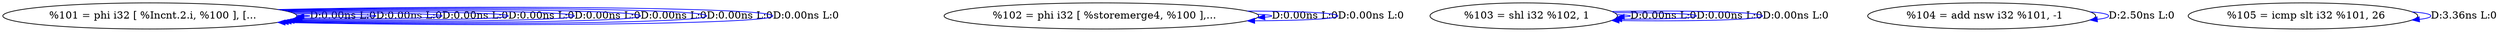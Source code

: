 digraph {
Node0x30697b0[label="  %101 = phi i32 [ %Incnt.2.i, %100 ], [..."];
Node0x30697b0 -> Node0x30697b0[label="D:0.00ns L:0",color=blue];
Node0x30697b0 -> Node0x30697b0[label="D:0.00ns L:0",color=blue];
Node0x30697b0 -> Node0x30697b0[label="D:0.00ns L:0",color=blue];
Node0x30697b0 -> Node0x30697b0[label="D:0.00ns L:0",color=blue];
Node0x30697b0 -> Node0x30697b0[label="D:0.00ns L:0",color=blue];
Node0x30697b0 -> Node0x30697b0[label="D:0.00ns L:0",color=blue];
Node0x30697b0 -> Node0x30697b0[label="D:0.00ns L:0",color=blue];
Node0x30697b0 -> Node0x30697b0[label="D:0.00ns L:0",color=blue];
Node0x30698d0[label="  %102 = phi i32 [ %storemerge4, %100 ],..."];
Node0x30698d0 -> Node0x30698d0[label="D:0.00ns L:0",color=blue];
Node0x30698d0 -> Node0x30698d0[label="D:0.00ns L:0",color=blue];
Node0x30699b0[label="  %103 = shl i32 %102, 1"];
Node0x30699b0 -> Node0x30699b0[label="D:0.00ns L:0",color=blue];
Node0x30699b0 -> Node0x30699b0[label="D:0.00ns L:0",color=blue];
Node0x30699b0 -> Node0x30699b0[label="D:0.00ns L:0",color=blue];
Node0x3069b70[label="  %104 = add nsw i32 %101, -1"];
Node0x3069b70 -> Node0x3069b70[label="D:2.50ns L:0",color=blue];
Node0x3069d70[label="  %105 = icmp slt i32 %101, 26"];
Node0x3069d70 -> Node0x3069d70[label="D:3.36ns L:0",color=blue];
}
